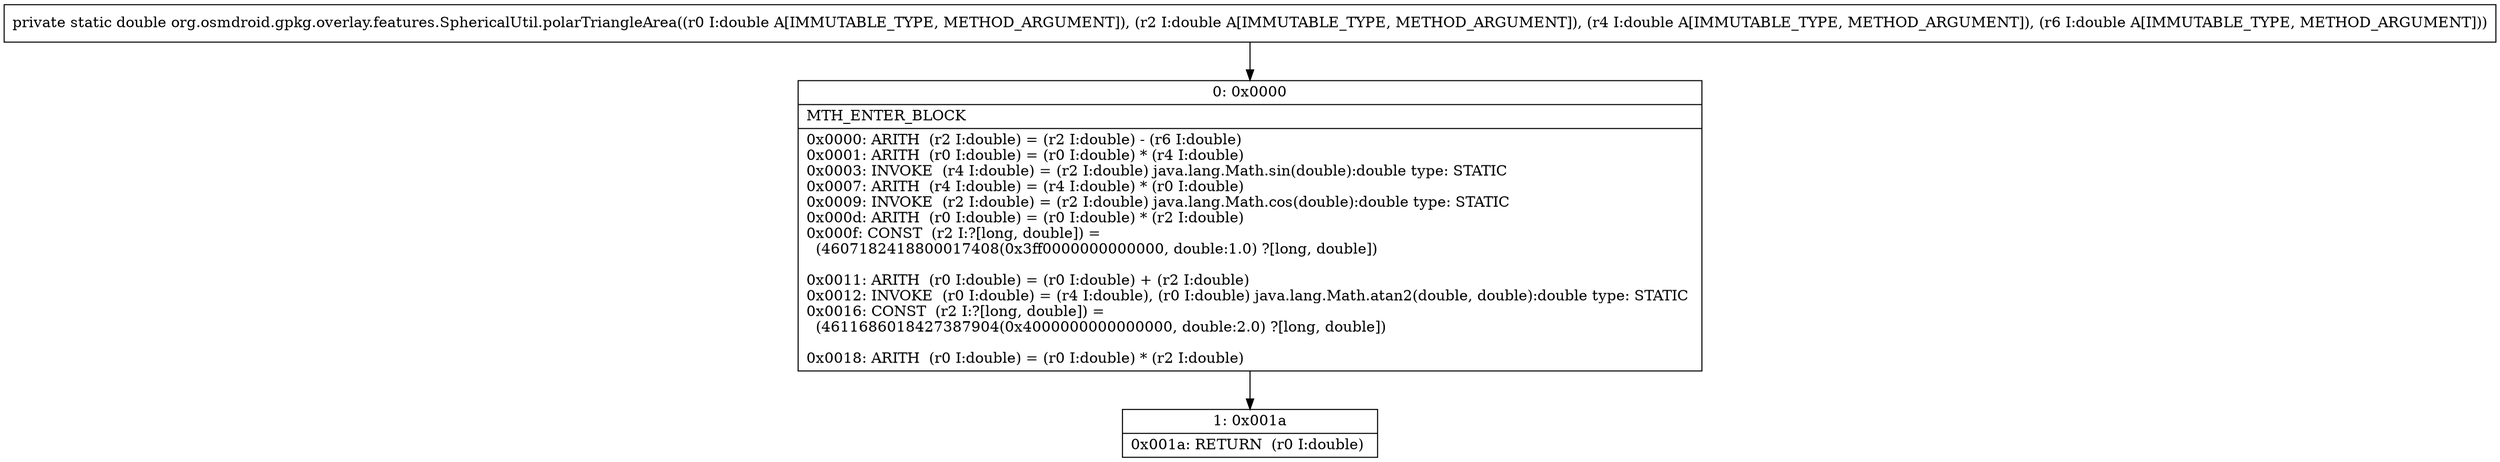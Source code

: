 digraph "CFG fororg.osmdroid.gpkg.overlay.features.SphericalUtil.polarTriangleArea(DDDD)D" {
Node_0 [shape=record,label="{0\:\ 0x0000|MTH_ENTER_BLOCK\l|0x0000: ARITH  (r2 I:double) = (r2 I:double) \- (r6 I:double) \l0x0001: ARITH  (r0 I:double) = (r0 I:double) * (r4 I:double) \l0x0003: INVOKE  (r4 I:double) = (r2 I:double) java.lang.Math.sin(double):double type: STATIC \l0x0007: ARITH  (r4 I:double) = (r4 I:double) * (r0 I:double) \l0x0009: INVOKE  (r2 I:double) = (r2 I:double) java.lang.Math.cos(double):double type: STATIC \l0x000d: ARITH  (r0 I:double) = (r0 I:double) * (r2 I:double) \l0x000f: CONST  (r2 I:?[long, double]) = \l  (4607182418800017408(0x3ff0000000000000, double:1.0) ?[long, double])\l \l0x0011: ARITH  (r0 I:double) = (r0 I:double) + (r2 I:double) \l0x0012: INVOKE  (r0 I:double) = (r4 I:double), (r0 I:double) java.lang.Math.atan2(double, double):double type: STATIC \l0x0016: CONST  (r2 I:?[long, double]) = \l  (4611686018427387904(0x4000000000000000, double:2.0) ?[long, double])\l \l0x0018: ARITH  (r0 I:double) = (r0 I:double) * (r2 I:double) \l}"];
Node_1 [shape=record,label="{1\:\ 0x001a|0x001a: RETURN  (r0 I:double) \l}"];
MethodNode[shape=record,label="{private static double org.osmdroid.gpkg.overlay.features.SphericalUtil.polarTriangleArea((r0 I:double A[IMMUTABLE_TYPE, METHOD_ARGUMENT]), (r2 I:double A[IMMUTABLE_TYPE, METHOD_ARGUMENT]), (r4 I:double A[IMMUTABLE_TYPE, METHOD_ARGUMENT]), (r6 I:double A[IMMUTABLE_TYPE, METHOD_ARGUMENT])) }"];
MethodNode -> Node_0;
Node_0 -> Node_1;
}

